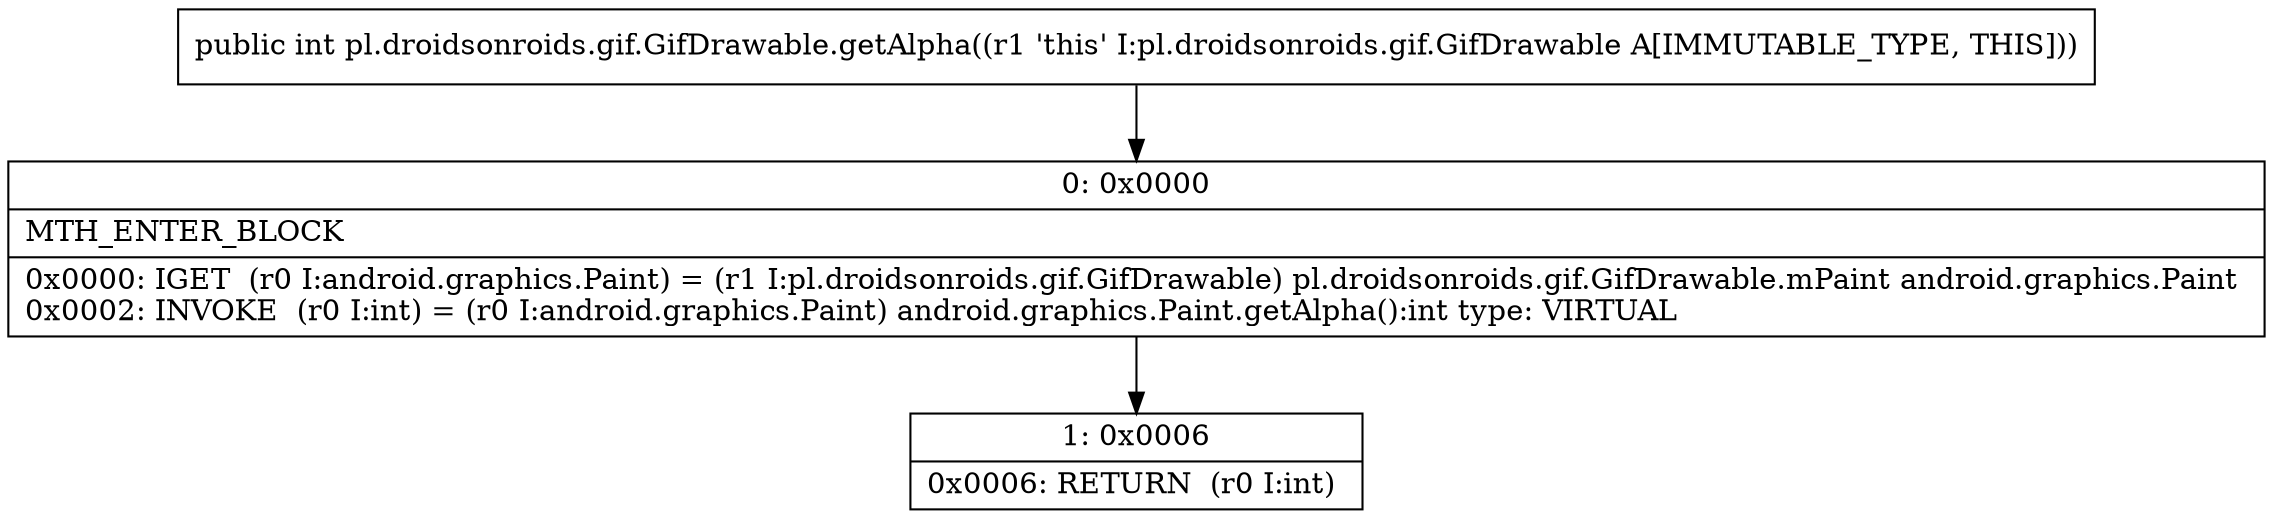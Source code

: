 digraph "CFG forpl.droidsonroids.gif.GifDrawable.getAlpha()I" {
Node_0 [shape=record,label="{0\:\ 0x0000|MTH_ENTER_BLOCK\l|0x0000: IGET  (r0 I:android.graphics.Paint) = (r1 I:pl.droidsonroids.gif.GifDrawable) pl.droidsonroids.gif.GifDrawable.mPaint android.graphics.Paint \l0x0002: INVOKE  (r0 I:int) = (r0 I:android.graphics.Paint) android.graphics.Paint.getAlpha():int type: VIRTUAL \l}"];
Node_1 [shape=record,label="{1\:\ 0x0006|0x0006: RETURN  (r0 I:int) \l}"];
MethodNode[shape=record,label="{public int pl.droidsonroids.gif.GifDrawable.getAlpha((r1 'this' I:pl.droidsonroids.gif.GifDrawable A[IMMUTABLE_TYPE, THIS])) }"];
MethodNode -> Node_0;
Node_0 -> Node_1;
}

